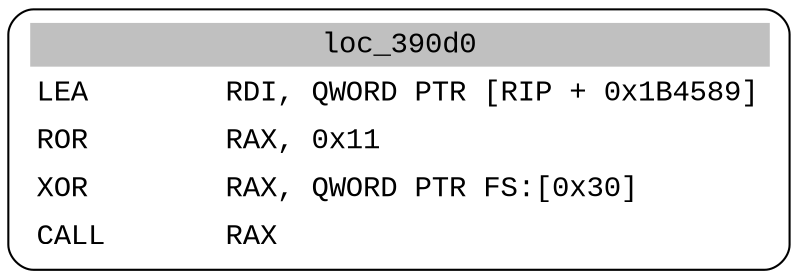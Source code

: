 digraph asm_graph {
1941 [
shape="Mrecord" fontname="Courier New"label =<<table border="0" cellborder="0" cellpadding="3"><tr><td align="center" colspan="2" bgcolor="grey">loc_390d0</td></tr><tr><td align="left">LEA        RDI, QWORD PTR [RIP + 0x1B4589]</td></tr><tr><td align="left">ROR        RAX, 0x11</td></tr><tr><td align="left">XOR        RAX, QWORD PTR FS:[0x30]</td></tr><tr><td align="left">CALL       RAX</td></tr></table>> ];
}